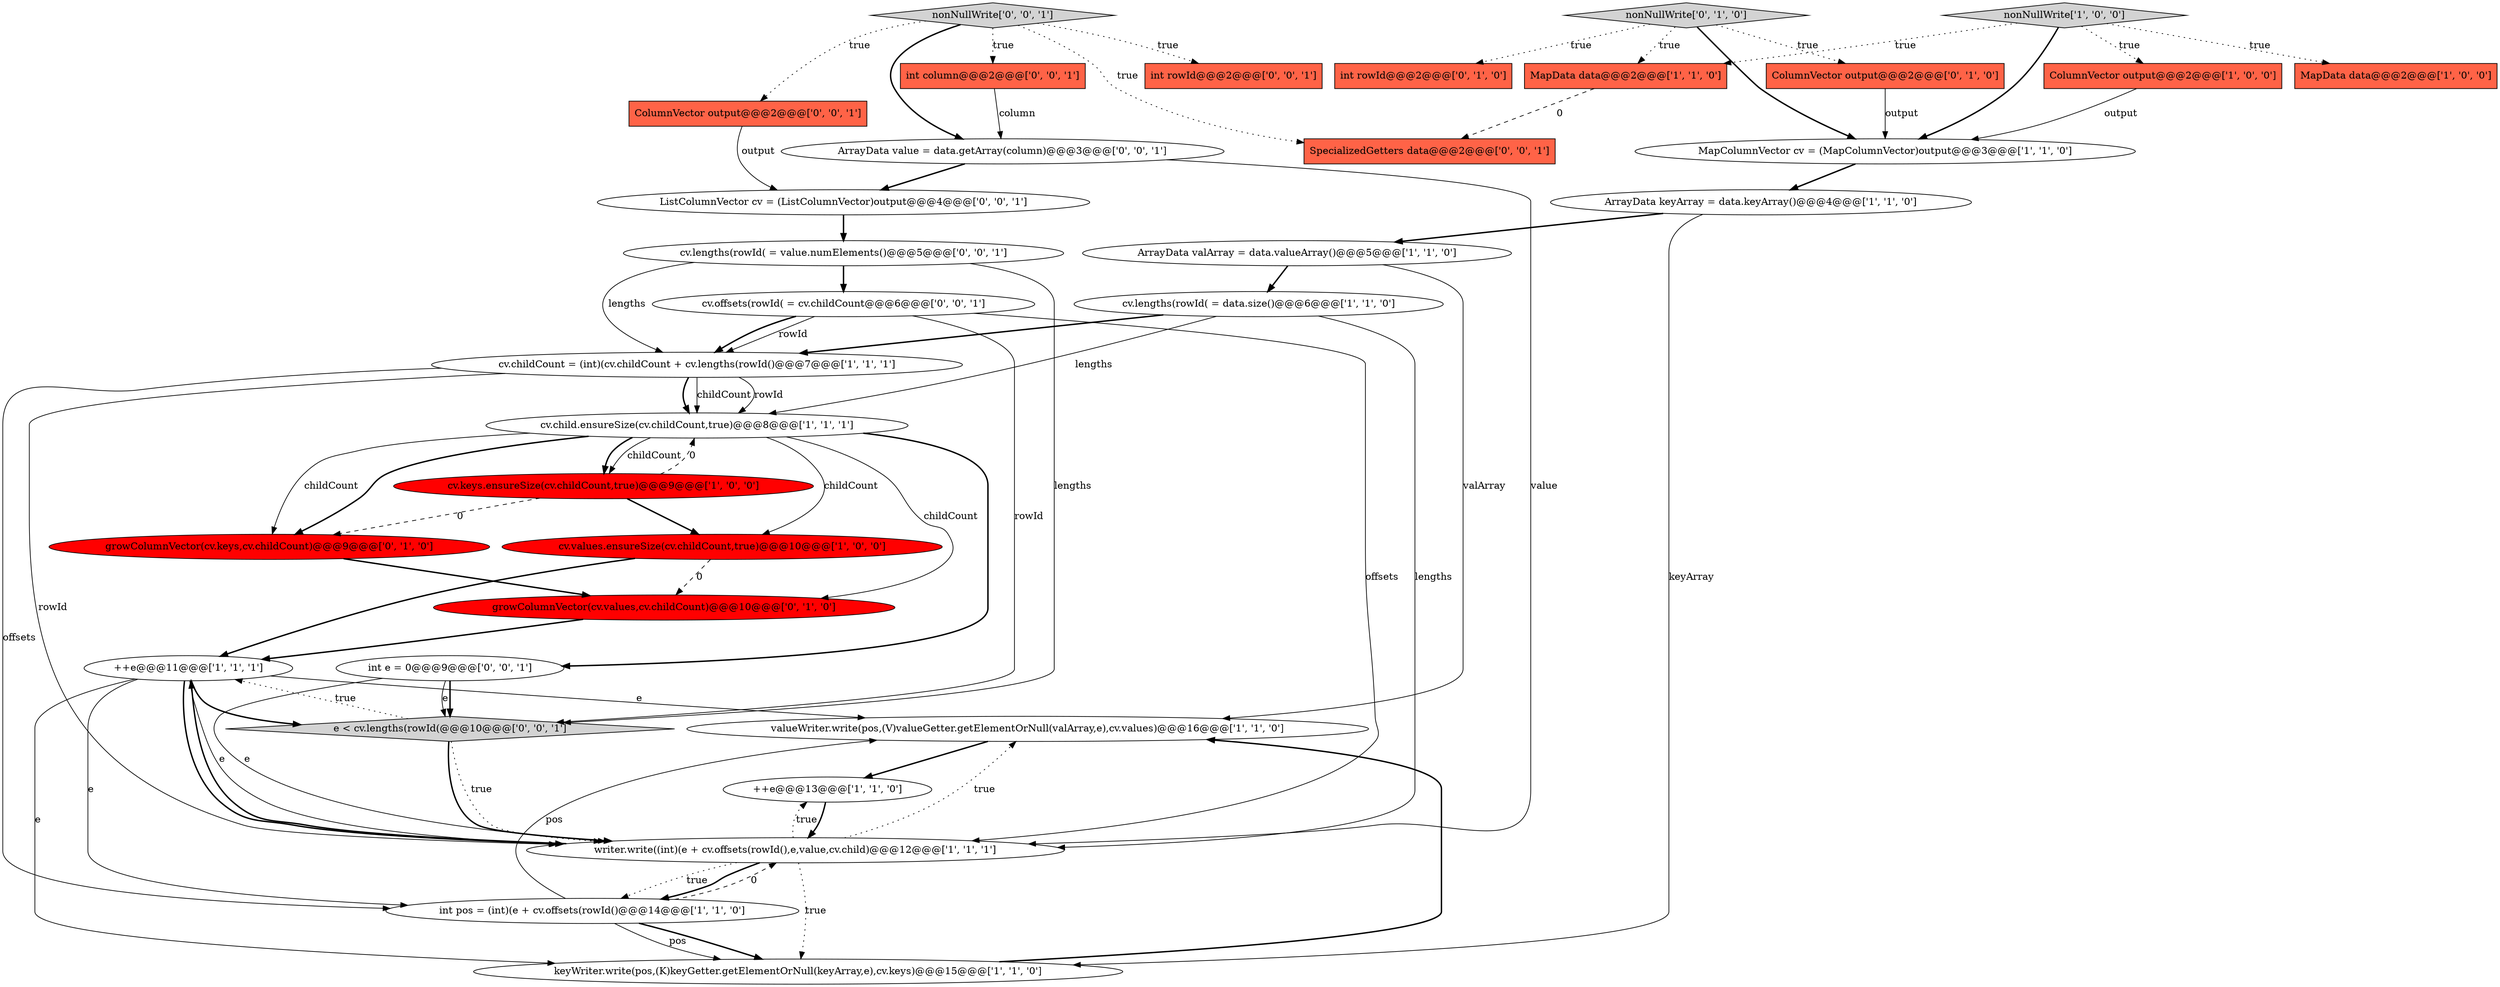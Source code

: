 digraph {
1 [style = filled, label = "cv.lengths(rowId( = data.size()@@@6@@@['1', '1', '0']", fillcolor = white, shape = ellipse image = "AAA0AAABBB1BBB"];
4 [style = filled, label = "MapColumnVector cv = (MapColumnVector)output@@@3@@@['1', '1', '0']", fillcolor = white, shape = ellipse image = "AAA0AAABBB1BBB"];
32 [style = filled, label = "SpecializedGetters data@@@2@@@['0', '0', '1']", fillcolor = tomato, shape = box image = "AAA0AAABBB3BBB"];
16 [style = filled, label = "++e@@@11@@@['1', '1', '1']", fillcolor = white, shape = ellipse image = "AAA0AAABBB1BBB"];
8 [style = filled, label = "cv.keys.ensureSize(cv.childCount,true)@@@9@@@['1', '0', '0']", fillcolor = red, shape = ellipse image = "AAA1AAABBB1BBB"];
11 [style = filled, label = "valueWriter.write(pos,(V)valueGetter.getElementOrNull(valArray,e),cv.values)@@@16@@@['1', '1', '0']", fillcolor = white, shape = ellipse image = "AAA0AAABBB1BBB"];
31 [style = filled, label = "ColumnVector output@@@2@@@['0', '0', '1']", fillcolor = tomato, shape = box image = "AAA0AAABBB3BBB"];
33 [style = filled, label = "cv.offsets(rowId( = cv.childCount@@@6@@@['0', '0', '1']", fillcolor = white, shape = ellipse image = "AAA0AAABBB3BBB"];
21 [style = filled, label = "nonNullWrite['0', '1', '0']", fillcolor = lightgray, shape = diamond image = "AAA0AAABBB2BBB"];
9 [style = filled, label = "keyWriter.write(pos,(K)keyGetter.getElementOrNull(keyArray,e),cv.keys)@@@15@@@['1', '1', '0']", fillcolor = white, shape = ellipse image = "AAA0AAABBB1BBB"];
26 [style = filled, label = "int e = 0@@@9@@@['0', '0', '1']", fillcolor = white, shape = ellipse image = "AAA0AAABBB3BBB"];
27 [style = filled, label = "int rowId@@@2@@@['0', '0', '1']", fillcolor = tomato, shape = box image = "AAA0AAABBB3BBB"];
29 [style = filled, label = "nonNullWrite['0', '0', '1']", fillcolor = lightgray, shape = diamond image = "AAA0AAABBB3BBB"];
3 [style = filled, label = "cv.values.ensureSize(cv.childCount,true)@@@10@@@['1', '0', '0']", fillcolor = red, shape = ellipse image = "AAA1AAABBB1BBB"];
0 [style = filled, label = "ColumnVector output@@@2@@@['1', '0', '0']", fillcolor = tomato, shape = box image = "AAA0AAABBB1BBB"];
19 [style = filled, label = "int rowId@@@2@@@['0', '1', '0']", fillcolor = tomato, shape = box image = "AAA0AAABBB2BBB"];
17 [style = filled, label = "cv.child.ensureSize(cv.childCount,true)@@@8@@@['1', '1', '1']", fillcolor = white, shape = ellipse image = "AAA0AAABBB1BBB"];
24 [style = filled, label = "e < cv.lengths(rowId(@@@10@@@['0', '0', '1']", fillcolor = lightgray, shape = diamond image = "AAA0AAABBB3BBB"];
7 [style = filled, label = "ArrayData valArray = data.valueArray()@@@5@@@['1', '1', '0']", fillcolor = white, shape = ellipse image = "AAA0AAABBB1BBB"];
20 [style = filled, label = "growColumnVector(cv.keys,cv.childCount)@@@9@@@['0', '1', '0']", fillcolor = red, shape = ellipse image = "AAA1AAABBB2BBB"];
14 [style = filled, label = "nonNullWrite['1', '0', '0']", fillcolor = lightgray, shape = diamond image = "AAA0AAABBB1BBB"];
23 [style = filled, label = "int column@@@2@@@['0', '0', '1']", fillcolor = tomato, shape = box image = "AAA0AAABBB3BBB"];
15 [style = filled, label = "MapData data@@@2@@@['1', '1', '0']", fillcolor = tomato, shape = box image = "AAA0AAABBB1BBB"];
30 [style = filled, label = "ArrayData value = data.getArray(column)@@@3@@@['0', '0', '1']", fillcolor = white, shape = ellipse image = "AAA0AAABBB3BBB"];
5 [style = filled, label = "writer.write((int)(e + cv.offsets(rowId(),e,value,cv.child)@@@12@@@['1', '1', '1']", fillcolor = white, shape = ellipse image = "AAA0AAABBB1BBB"];
13 [style = filled, label = "ArrayData keyArray = data.keyArray()@@@4@@@['1', '1', '0']", fillcolor = white, shape = ellipse image = "AAA0AAABBB1BBB"];
25 [style = filled, label = "ListColumnVector cv = (ListColumnVector)output@@@4@@@['0', '0', '1']", fillcolor = white, shape = ellipse image = "AAA0AAABBB3BBB"];
6 [style = filled, label = "MapData data@@@2@@@['1', '0', '0']", fillcolor = tomato, shape = box image = "AAA0AAABBB1BBB"];
2 [style = filled, label = "cv.childCount = (int)(cv.childCount + cv.lengths(rowId()@@@7@@@['1', '1', '1']", fillcolor = white, shape = ellipse image = "AAA0AAABBB1BBB"];
18 [style = filled, label = "ColumnVector output@@@2@@@['0', '1', '0']", fillcolor = tomato, shape = box image = "AAA0AAABBB2BBB"];
22 [style = filled, label = "growColumnVector(cv.values,cv.childCount)@@@10@@@['0', '1', '0']", fillcolor = red, shape = ellipse image = "AAA1AAABBB2BBB"];
28 [style = filled, label = "cv.lengths(rowId( = value.numElements()@@@5@@@['0', '0', '1']", fillcolor = white, shape = ellipse image = "AAA0AAABBB3BBB"];
12 [style = filled, label = "int pos = (int)(e + cv.offsets(rowId()@@@14@@@['1', '1', '0']", fillcolor = white, shape = ellipse image = "AAA0AAABBB1BBB"];
10 [style = filled, label = "++e@@@13@@@['1', '1', '0']", fillcolor = white, shape = ellipse image = "AAA0AAABBB1BBB"];
2->17 [style = bold, label=""];
2->12 [style = solid, label="offsets"];
17->8 [style = bold, label=""];
31->25 [style = solid, label="output"];
17->20 [style = solid, label="childCount"];
25->28 [style = bold, label=""];
17->26 [style = bold, label=""];
7->1 [style = bold, label=""];
9->11 [style = bold, label=""];
12->5 [style = dashed, label="0"];
21->15 [style = dotted, label="true"];
29->30 [style = bold, label=""];
14->0 [style = dotted, label="true"];
21->18 [style = dotted, label="true"];
22->16 [style = bold, label=""];
26->24 [style = solid, label="e"];
2->5 [style = solid, label="rowId"];
13->9 [style = solid, label="keyArray"];
12->9 [style = solid, label="pos"];
30->5 [style = solid, label="value"];
16->24 [style = bold, label=""];
5->10 [style = dotted, label="true"];
4->13 [style = bold, label=""];
8->3 [style = bold, label=""];
29->27 [style = dotted, label="true"];
8->20 [style = dashed, label="0"];
17->8 [style = solid, label="childCount"];
16->11 [style = solid, label="e"];
15->32 [style = dashed, label="0"];
30->25 [style = bold, label=""];
24->5 [style = dotted, label="true"];
29->23 [style = dotted, label="true"];
7->11 [style = solid, label="valArray"];
3->22 [style = dashed, label="0"];
5->12 [style = dotted, label="true"];
3->16 [style = bold, label=""];
28->2 [style = solid, label="lengths"];
12->9 [style = bold, label=""];
26->24 [style = bold, label=""];
24->16 [style = dotted, label="true"];
0->4 [style = solid, label="output"];
23->30 [style = solid, label="column"];
24->5 [style = bold, label=""];
20->22 [style = bold, label=""];
17->3 [style = solid, label="childCount"];
5->16 [style = bold, label=""];
2->17 [style = solid, label="childCount"];
14->15 [style = dotted, label="true"];
5->11 [style = dotted, label="true"];
16->5 [style = solid, label="e"];
10->5 [style = bold, label=""];
16->9 [style = solid, label="e"];
28->33 [style = bold, label=""];
5->12 [style = bold, label=""];
1->5 [style = solid, label="lengths"];
11->10 [style = bold, label=""];
13->7 [style = bold, label=""];
21->19 [style = dotted, label="true"];
33->24 [style = solid, label="rowId"];
1->17 [style = solid, label="lengths"];
16->12 [style = solid, label="e"];
2->17 [style = solid, label="rowId"];
16->5 [style = bold, label=""];
5->9 [style = dotted, label="true"];
8->17 [style = dashed, label="0"];
17->20 [style = bold, label=""];
12->11 [style = solid, label="pos"];
17->22 [style = solid, label="childCount"];
1->2 [style = bold, label=""];
33->2 [style = solid, label="rowId"];
21->4 [style = bold, label=""];
18->4 [style = solid, label="output"];
28->24 [style = solid, label="lengths"];
33->5 [style = solid, label="offsets"];
29->32 [style = dotted, label="true"];
26->5 [style = solid, label="e"];
33->2 [style = bold, label=""];
14->4 [style = bold, label=""];
29->31 [style = dotted, label="true"];
14->6 [style = dotted, label="true"];
}
